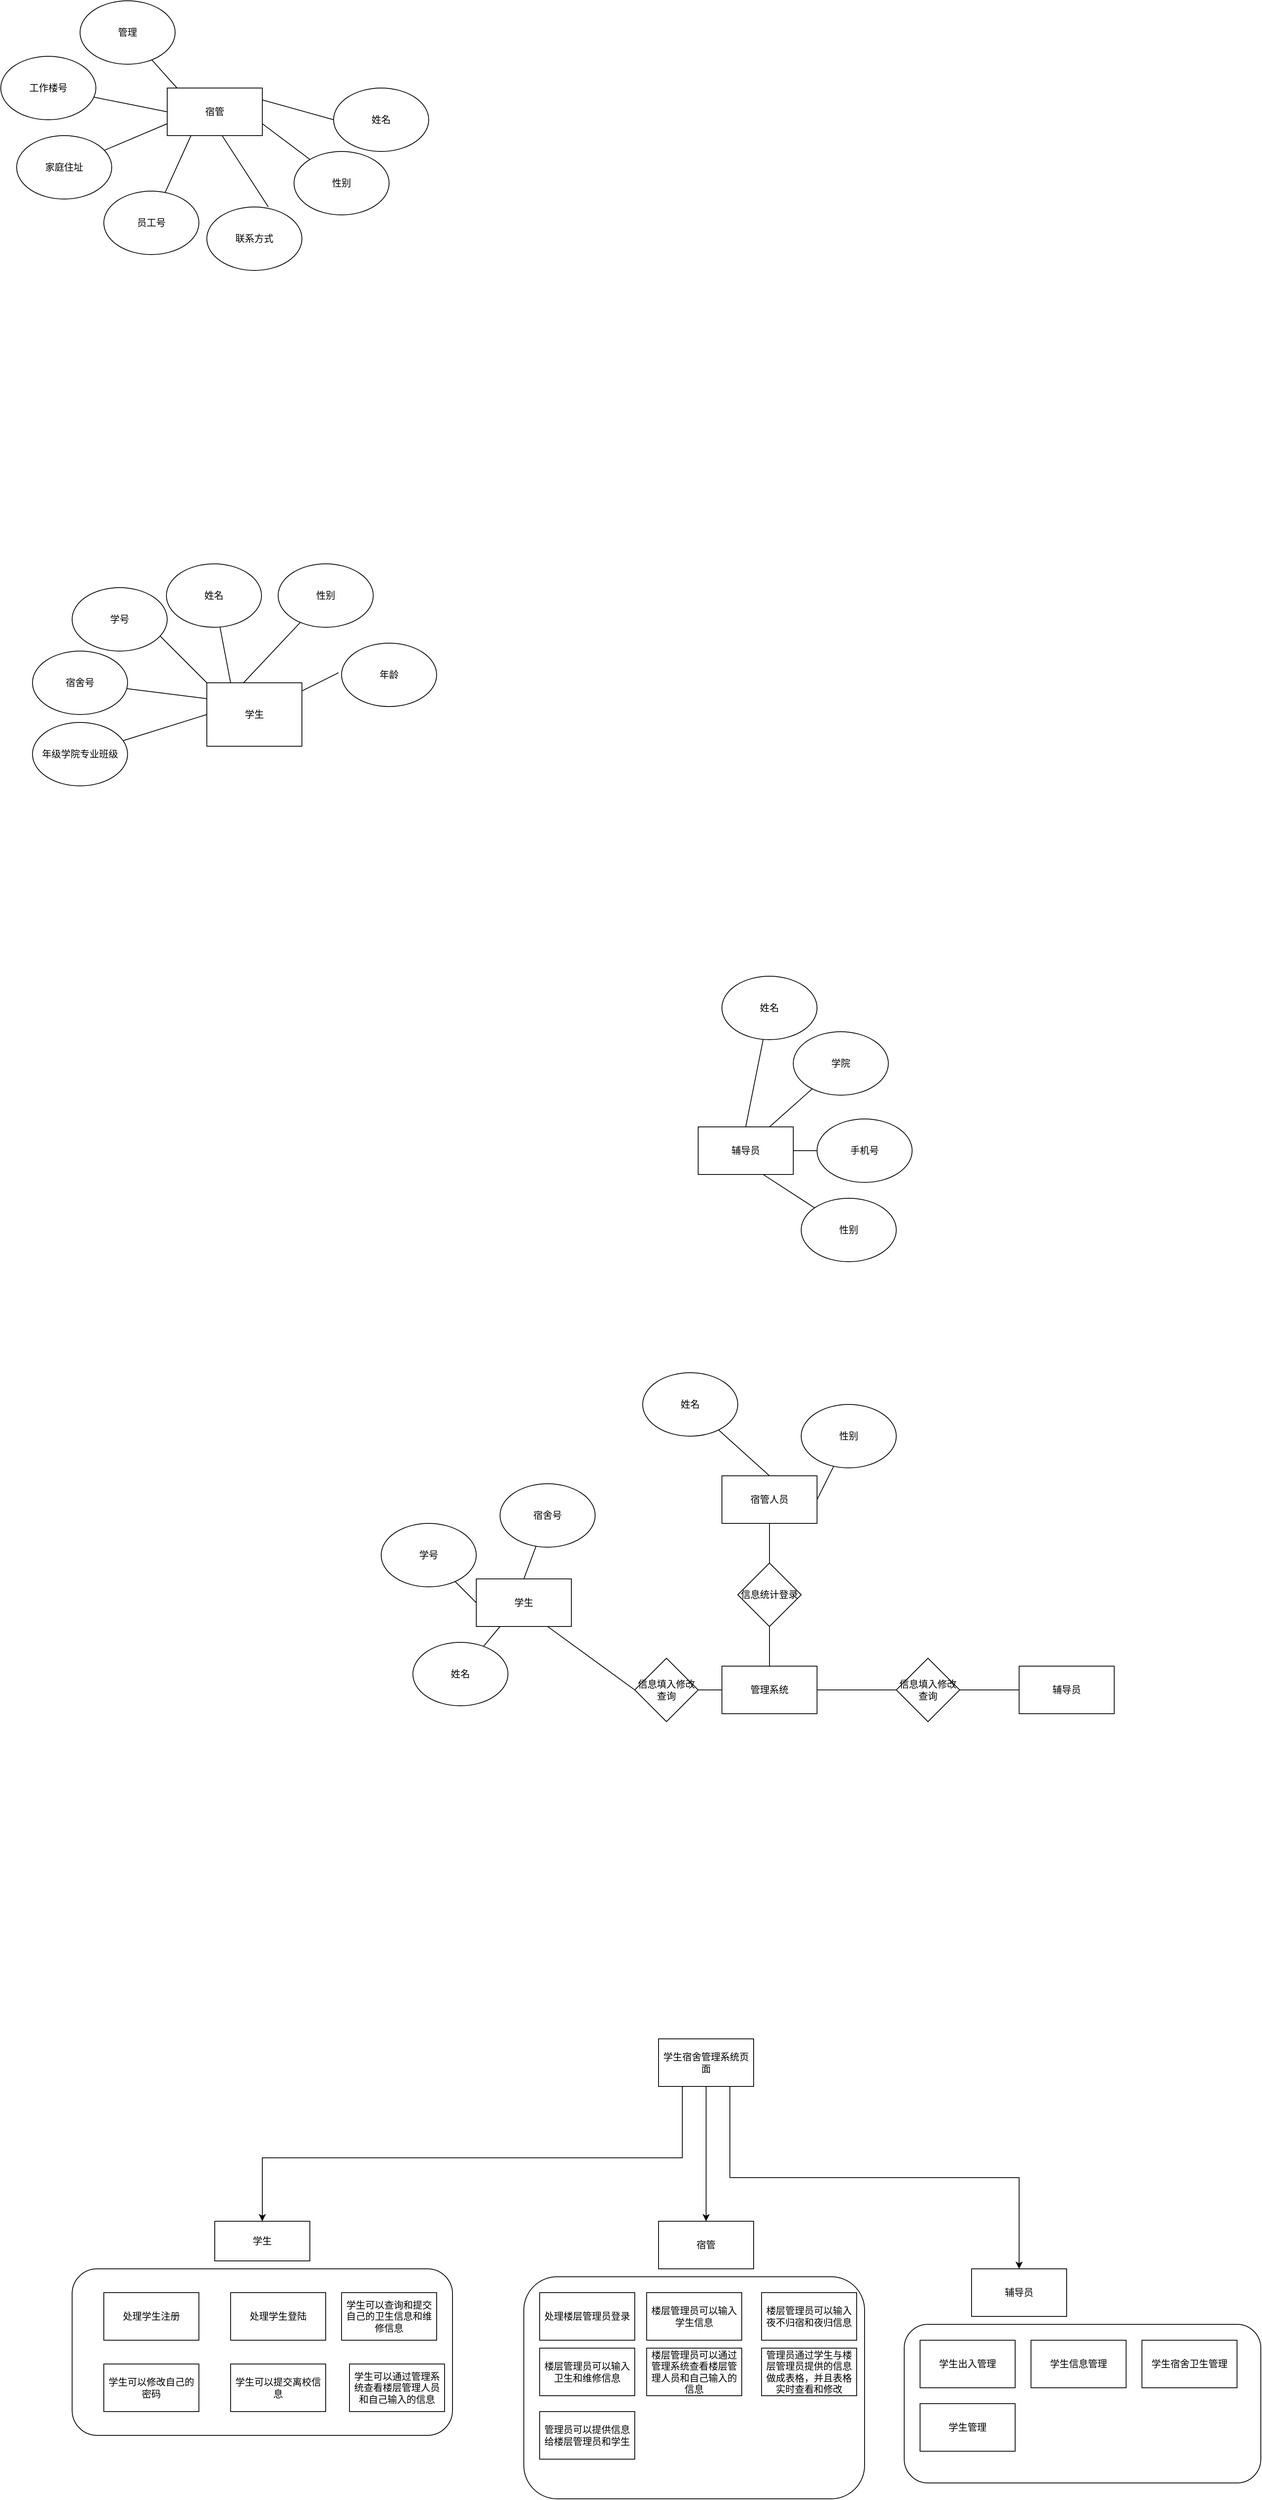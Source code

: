 <mxfile version="21.2.2" type="github">
  <diagram id="R2lEEEUBdFMjLlhIrx00" name="Page-1">
    <mxGraphModel dx="3200" dy="1887" grid="1" gridSize="10" guides="1" tooltips="1" connect="1" arrows="1" fold="1" page="1" pageScale="1" pageWidth="850" pageHeight="1100" math="0" shadow="0" extFonts="Permanent Marker^https://fonts.googleapis.com/css?family=Permanent+Marker">
      <root>
        <mxCell id="0" />
        <mxCell id="1" parent="0" />
        <mxCell id="25i5rknV7NlBSmyeyTin-1" value="学生" style="rounded=0;whiteSpace=wrap;html=1;" vertex="1" parent="1">
          <mxGeometry x="-660" y="30" width="120" height="80" as="geometry" />
        </mxCell>
        <mxCell id="25i5rknV7NlBSmyeyTin-2" value="" style="endArrow=none;html=1;rounded=0;exitX=0;exitY=0;exitDx=0;exitDy=0;" edge="1" parent="1" source="25i5rknV7NlBSmyeyTin-1">
          <mxGeometry width="50" height="50" relative="1" as="geometry">
            <mxPoint x="-670" y="20" as="sourcePoint" />
            <mxPoint x="-720" y="-30" as="targetPoint" />
          </mxGeometry>
        </mxCell>
        <mxCell id="25i5rknV7NlBSmyeyTin-3" value="学号" style="ellipse;whiteSpace=wrap;html=1;" vertex="1" parent="1">
          <mxGeometry x="-830" y="-90" width="120" height="80" as="geometry" />
        </mxCell>
        <mxCell id="25i5rknV7NlBSmyeyTin-4" value="" style="endArrow=none;html=1;rounded=0;exitX=0;exitY=0.5;exitDx=0;exitDy=0;" edge="1" parent="1" source="25i5rknV7NlBSmyeyTin-1" target="25i5rknV7NlBSmyeyTin-13">
          <mxGeometry width="50" height="50" relative="1" as="geometry">
            <mxPoint x="-630" as="sourcePoint" />
            <mxPoint x="-810" y="100" as="targetPoint" />
          </mxGeometry>
        </mxCell>
        <mxCell id="25i5rknV7NlBSmyeyTin-5" value="" style="endArrow=none;html=1;rounded=0;exitX=0;exitY=0.25;exitDx=0;exitDy=0;" edge="1" parent="1" source="25i5rknV7NlBSmyeyTin-1" target="25i5rknV7NlBSmyeyTin-12">
          <mxGeometry width="50" height="50" relative="1" as="geometry">
            <mxPoint x="-630" as="sourcePoint" />
            <mxPoint x="-820" y="30" as="targetPoint" />
          </mxGeometry>
        </mxCell>
        <mxCell id="25i5rknV7NlBSmyeyTin-6" value="" style="endArrow=none;html=1;rounded=0;" edge="1" parent="1" source="25i5rknV7NlBSmyeyTin-1">
          <mxGeometry width="50" height="50" relative="1" as="geometry">
            <mxPoint x="-630" as="sourcePoint" />
            <mxPoint x="-493.772" y="17.358" as="targetPoint" />
          </mxGeometry>
        </mxCell>
        <mxCell id="25i5rknV7NlBSmyeyTin-7" value="" style="endArrow=none;html=1;rounded=0;exitX=0.383;exitY=0.005;exitDx=0;exitDy=0;exitPerimeter=0;" edge="1" parent="1" source="25i5rknV7NlBSmyeyTin-1" target="25i5rknV7NlBSmyeyTin-10">
          <mxGeometry width="50" height="50" relative="1" as="geometry">
            <mxPoint x="-630" as="sourcePoint" />
            <mxPoint x="-550" y="-70" as="targetPoint" />
          </mxGeometry>
        </mxCell>
        <mxCell id="25i5rknV7NlBSmyeyTin-8" value="" style="endArrow=none;html=1;rounded=0;exitX=0.25;exitY=0;exitDx=0;exitDy=0;" edge="1" parent="1" source="25i5rknV7NlBSmyeyTin-1" target="25i5rknV7NlBSmyeyTin-9">
          <mxGeometry width="50" height="50" relative="1" as="geometry">
            <mxPoint x="-670" y="10" as="sourcePoint" />
            <mxPoint x="-651" y="-80" as="targetPoint" />
          </mxGeometry>
        </mxCell>
        <mxCell id="25i5rknV7NlBSmyeyTin-9" value="姓名" style="ellipse;whiteSpace=wrap;html=1;" vertex="1" parent="1">
          <mxGeometry x="-711" y="-120" width="120" height="80" as="geometry" />
        </mxCell>
        <mxCell id="25i5rknV7NlBSmyeyTin-10" value="性别" style="ellipse;whiteSpace=wrap;html=1;" vertex="1" parent="1">
          <mxGeometry x="-570" y="-120" width="120" height="80" as="geometry" />
        </mxCell>
        <mxCell id="25i5rknV7NlBSmyeyTin-11" value="年龄" style="ellipse;whiteSpace=wrap;html=1;" vertex="1" parent="1">
          <mxGeometry x="-490" y="-20" width="120" height="80" as="geometry" />
        </mxCell>
        <mxCell id="25i5rknV7NlBSmyeyTin-12" value="宿舍号" style="ellipse;whiteSpace=wrap;html=1;" vertex="1" parent="1">
          <mxGeometry x="-880" y="-10" width="120" height="80" as="geometry" />
        </mxCell>
        <mxCell id="25i5rknV7NlBSmyeyTin-13" value="年级学院专业班级" style="ellipse;whiteSpace=wrap;html=1;" vertex="1" parent="1">
          <mxGeometry x="-880" y="80" width="120" height="80" as="geometry" />
        </mxCell>
        <mxCell id="25i5rknV7NlBSmyeyTin-23" value="宿管" style="rounded=0;whiteSpace=wrap;html=1;" vertex="1" parent="1">
          <mxGeometry x="-710" y="-720" width="120" height="60" as="geometry" />
        </mxCell>
        <mxCell id="25i5rknV7NlBSmyeyTin-24" value="" style="endArrow=none;html=1;rounded=0;exitX=1;exitY=0.25;exitDx=0;exitDy=0;entryX=0;entryY=0.5;entryDx=0;entryDy=0;" edge="1" parent="1" source="25i5rknV7NlBSmyeyTin-23" target="25i5rknV7NlBSmyeyTin-30">
          <mxGeometry width="50" height="50" relative="1" as="geometry">
            <mxPoint x="-550" y="-570" as="sourcePoint" />
            <mxPoint x="-480" y="-680" as="targetPoint" />
          </mxGeometry>
        </mxCell>
        <mxCell id="25i5rknV7NlBSmyeyTin-25" value="" style="endArrow=none;html=1;rounded=0;exitX=0.577;exitY=1;exitDx=0;exitDy=0;exitPerimeter=0;entryX=0.647;entryY=0;entryDx=0;entryDy=0;entryPerimeter=0;" edge="1" parent="1" source="25i5rknV7NlBSmyeyTin-23" target="25i5rknV7NlBSmyeyTin-28">
          <mxGeometry width="50" height="50" relative="1" as="geometry">
            <mxPoint x="-550" y="-570" as="sourcePoint" />
            <mxPoint x="-550" y="-540" as="targetPoint" />
          </mxGeometry>
        </mxCell>
        <mxCell id="25i5rknV7NlBSmyeyTin-26" value="" style="endArrow=none;html=1;rounded=0;exitX=1;exitY=0.75;exitDx=0;exitDy=0;" edge="1" parent="1" source="25i5rknV7NlBSmyeyTin-23" target="25i5rknV7NlBSmyeyTin-27">
          <mxGeometry width="50" height="50" relative="1" as="geometry">
            <mxPoint x="-550" y="-570" as="sourcePoint" />
            <mxPoint x="-490" y="-600" as="targetPoint" />
          </mxGeometry>
        </mxCell>
        <mxCell id="25i5rknV7NlBSmyeyTin-27" value="性别" style="ellipse;whiteSpace=wrap;html=1;" vertex="1" parent="1">
          <mxGeometry x="-550" y="-640" width="120" height="80" as="geometry" />
        </mxCell>
        <mxCell id="25i5rknV7NlBSmyeyTin-28" value="联系方式" style="ellipse;whiteSpace=wrap;html=1;" vertex="1" parent="1">
          <mxGeometry x="-660" y="-570" width="120" height="80" as="geometry" />
        </mxCell>
        <mxCell id="25i5rknV7NlBSmyeyTin-30" value="姓名" style="ellipse;whiteSpace=wrap;html=1;" vertex="1" parent="1">
          <mxGeometry x="-500" y="-720" width="120" height="80" as="geometry" />
        </mxCell>
        <mxCell id="25i5rknV7NlBSmyeyTin-31" value="" style="endArrow=none;html=1;rounded=0;exitX=0.25;exitY=1;exitDx=0;exitDy=0;" edge="1" parent="1" source="25i5rknV7NlBSmyeyTin-23" target="25i5rknV7NlBSmyeyTin-36">
          <mxGeometry width="50" height="50" relative="1" as="geometry">
            <mxPoint x="-550" y="-570" as="sourcePoint" />
            <mxPoint x="-720" y="-550" as="targetPoint" />
          </mxGeometry>
        </mxCell>
        <mxCell id="25i5rknV7NlBSmyeyTin-32" value="" style="endArrow=none;html=1;rounded=0;exitX=0;exitY=0.75;exitDx=0;exitDy=0;" edge="1" parent="1" source="25i5rknV7NlBSmyeyTin-23" target="25i5rknV7NlBSmyeyTin-33">
          <mxGeometry width="50" height="50" relative="1" as="geometry">
            <mxPoint x="-550" y="-570" as="sourcePoint" />
            <mxPoint x="-800" y="-600" as="targetPoint" />
          </mxGeometry>
        </mxCell>
        <mxCell id="25i5rknV7NlBSmyeyTin-33" value="家庭住址" style="ellipse;whiteSpace=wrap;html=1;" vertex="1" parent="1">
          <mxGeometry x="-900" y="-660" width="120" height="80" as="geometry" />
        </mxCell>
        <mxCell id="25i5rknV7NlBSmyeyTin-34" value="" style="endArrow=none;html=1;rounded=0;exitX=0;exitY=0.5;exitDx=0;exitDy=0;" edge="1" parent="1" source="25i5rknV7NlBSmyeyTin-23" target="25i5rknV7NlBSmyeyTin-35">
          <mxGeometry width="50" height="50" relative="1" as="geometry">
            <mxPoint x="-550" y="-570" as="sourcePoint" />
            <mxPoint x="-860" y="-720" as="targetPoint" />
          </mxGeometry>
        </mxCell>
        <mxCell id="25i5rknV7NlBSmyeyTin-35" value="工作楼号" style="ellipse;whiteSpace=wrap;html=1;" vertex="1" parent="1">
          <mxGeometry x="-920" y="-760" width="120" height="80" as="geometry" />
        </mxCell>
        <mxCell id="25i5rknV7NlBSmyeyTin-36" value="员工号" style="ellipse;whiteSpace=wrap;html=1;" vertex="1" parent="1">
          <mxGeometry x="-790" y="-590" width="120" height="80" as="geometry" />
        </mxCell>
        <mxCell id="25i5rknV7NlBSmyeyTin-37" value="" style="endArrow=none;html=1;rounded=0;exitX=0.103;exitY=0;exitDx=0;exitDy=0;exitPerimeter=0;" edge="1" parent="1" source="25i5rknV7NlBSmyeyTin-23" target="25i5rknV7NlBSmyeyTin-38">
          <mxGeometry width="50" height="50" relative="1" as="geometry">
            <mxPoint x="-550" y="-570" as="sourcePoint" />
            <mxPoint x="-760" y="-790" as="targetPoint" />
          </mxGeometry>
        </mxCell>
        <mxCell id="25i5rknV7NlBSmyeyTin-38" value="管理" style="ellipse;whiteSpace=wrap;html=1;" vertex="1" parent="1">
          <mxGeometry x="-820" y="-830" width="120" height="80" as="geometry" />
        </mxCell>
        <mxCell id="25i5rknV7NlBSmyeyTin-40" value="辅导员" style="rounded=0;whiteSpace=wrap;html=1;" vertex="1" parent="1">
          <mxGeometry x="-40" y="590" width="120" height="60" as="geometry" />
        </mxCell>
        <mxCell id="25i5rknV7NlBSmyeyTin-44" value="" style="endArrow=none;html=1;rounded=0;exitX=1;exitY=0.5;exitDx=0;exitDy=0;" edge="1" parent="1" source="25i5rknV7NlBSmyeyTin-40" target="25i5rknV7NlBSmyeyTin-54">
          <mxGeometry width="50" height="50" relative="1" as="geometry">
            <mxPoint x="-20" y="510" as="sourcePoint" />
            <mxPoint x="170" y="620" as="targetPoint" />
          </mxGeometry>
        </mxCell>
        <mxCell id="25i5rknV7NlBSmyeyTin-45" value="" style="endArrow=none;html=1;rounded=0;exitX=0.75;exitY=0;exitDx=0;exitDy=0;" edge="1" parent="1" source="25i5rknV7NlBSmyeyTin-40" target="25i5rknV7NlBSmyeyTin-53">
          <mxGeometry width="50" height="50" relative="1" as="geometry">
            <mxPoint x="-20" y="510" as="sourcePoint" />
            <mxPoint x="140" y="510" as="targetPoint" />
          </mxGeometry>
        </mxCell>
        <mxCell id="25i5rknV7NlBSmyeyTin-47" value="" style="endArrow=none;html=1;rounded=0;exitX=0.5;exitY=0;exitDx=0;exitDy=0;" edge="1" parent="1" source="25i5rknV7NlBSmyeyTin-40" target="25i5rknV7NlBSmyeyTin-52">
          <mxGeometry width="50" height="50" relative="1" as="geometry">
            <mxPoint x="-20" y="510" as="sourcePoint" />
            <mxPoint x="50" y="440" as="targetPoint" />
          </mxGeometry>
        </mxCell>
        <mxCell id="25i5rknV7NlBSmyeyTin-52" value="姓名" style="ellipse;whiteSpace=wrap;html=1;" vertex="1" parent="1">
          <mxGeometry x="-10" y="400" width="120" height="80" as="geometry" />
        </mxCell>
        <mxCell id="25i5rknV7NlBSmyeyTin-53" value="学院" style="ellipse;whiteSpace=wrap;html=1;" vertex="1" parent="1">
          <mxGeometry x="80" y="470" width="120" height="80" as="geometry" />
        </mxCell>
        <mxCell id="25i5rknV7NlBSmyeyTin-54" value="手机号" style="ellipse;whiteSpace=wrap;html=1;" vertex="1" parent="1">
          <mxGeometry x="110" y="580" width="120" height="80" as="geometry" />
        </mxCell>
        <mxCell id="25i5rknV7NlBSmyeyTin-55" value="" style="endArrow=none;html=1;rounded=0;exitX=0.683;exitY=1;exitDx=0;exitDy=0;exitPerimeter=0;" edge="1" parent="1" source="25i5rknV7NlBSmyeyTin-40" target="25i5rknV7NlBSmyeyTin-56">
          <mxGeometry width="50" height="50" relative="1" as="geometry">
            <mxPoint x="-20" y="510" as="sourcePoint" />
            <mxPoint x="150" y="720" as="targetPoint" />
          </mxGeometry>
        </mxCell>
        <mxCell id="25i5rknV7NlBSmyeyTin-56" value="性别" style="ellipse;whiteSpace=wrap;html=1;" vertex="1" parent="1">
          <mxGeometry x="90" y="680" width="120" height="80" as="geometry" />
        </mxCell>
        <mxCell id="25i5rknV7NlBSmyeyTin-57" value="学生" style="rounded=0;whiteSpace=wrap;html=1;" vertex="1" parent="1">
          <mxGeometry x="-320" y="1160" width="120" height="60" as="geometry" />
        </mxCell>
        <mxCell id="25i5rknV7NlBSmyeyTin-58" value="" style="endArrow=none;html=1;rounded=0;entryX=0.75;entryY=1;entryDx=0;entryDy=0;" edge="1" parent="1" target="25i5rknV7NlBSmyeyTin-57">
          <mxGeometry width="50" height="50" relative="1" as="geometry">
            <mxPoint x="-120" y="1300" as="sourcePoint" />
            <mxPoint x="40" y="1140" as="targetPoint" />
          </mxGeometry>
        </mxCell>
        <mxCell id="25i5rknV7NlBSmyeyTin-64" style="edgeStyle=orthogonalEdgeStyle;rounded=0;orthogonalLoop=1;jettySize=auto;html=1;exitX=0.5;exitY=0;exitDx=0;exitDy=0;" edge="1" parent="1" source="25i5rknV7NlBSmyeyTin-60">
          <mxGeometry relative="1" as="geometry">
            <mxPoint x="-79.545" y="1259.909" as="targetPoint" />
          </mxGeometry>
        </mxCell>
        <mxCell id="25i5rknV7NlBSmyeyTin-60" value="信息填入修改查询" style="rhombus;whiteSpace=wrap;html=1;" vertex="1" parent="1">
          <mxGeometry x="-120" y="1260" width="80" height="80" as="geometry" />
        </mxCell>
        <mxCell id="25i5rknV7NlBSmyeyTin-61" value="" style="endArrow=none;html=1;rounded=0;exitX=1;exitY=0.5;exitDx=0;exitDy=0;" edge="1" parent="1" source="25i5rknV7NlBSmyeyTin-60" target="25i5rknV7NlBSmyeyTin-62">
          <mxGeometry width="50" height="50" relative="1" as="geometry">
            <mxPoint x="-20" y="1270" as="sourcePoint" />
            <mxPoint x="50" y="1300" as="targetPoint" />
          </mxGeometry>
        </mxCell>
        <mxCell id="25i5rknV7NlBSmyeyTin-62" value="管理系统" style="rounded=0;whiteSpace=wrap;html=1;" vertex="1" parent="1">
          <mxGeometry x="-10" y="1270" width="120" height="60" as="geometry" />
        </mxCell>
        <mxCell id="25i5rknV7NlBSmyeyTin-63" value="" style="endArrow=none;html=1;rounded=0;exitX=1;exitY=0.5;exitDx=0;exitDy=0;entryX=0;entryY=0.5;entryDx=0;entryDy=0;" edge="1" parent="1" source="25i5rknV7NlBSmyeyTin-62" target="25i5rknV7NlBSmyeyTin-66">
          <mxGeometry width="50" height="50" relative="1" as="geometry">
            <mxPoint x="-20" y="1270" as="sourcePoint" />
            <mxPoint x="200" y="1300" as="targetPoint" />
          </mxGeometry>
        </mxCell>
        <mxCell id="25i5rknV7NlBSmyeyTin-65" style="edgeStyle=orthogonalEdgeStyle;rounded=0;orthogonalLoop=1;jettySize=auto;html=1;exitX=0.5;exitY=0;exitDx=0;exitDy=0;" edge="1" parent="1">
          <mxGeometry relative="1" as="geometry">
            <mxPoint x="240.455" y="1269.909" as="targetPoint" />
            <mxPoint x="240" y="1270" as="sourcePoint" />
          </mxGeometry>
        </mxCell>
        <mxCell id="25i5rknV7NlBSmyeyTin-66" value="信息填入修改查询" style="rhombus;whiteSpace=wrap;html=1;" vertex="1" parent="1">
          <mxGeometry x="210" y="1260" width="80" height="80" as="geometry" />
        </mxCell>
        <mxCell id="25i5rknV7NlBSmyeyTin-67" value="" style="endArrow=none;html=1;rounded=0;exitX=1;exitY=0.5;exitDx=0;exitDy=0;" edge="1" parent="1" source="25i5rknV7NlBSmyeyTin-66" target="25i5rknV7NlBSmyeyTin-68">
          <mxGeometry width="50" height="50" relative="1" as="geometry">
            <mxPoint x="250" y="1260" as="sourcePoint" />
            <mxPoint x="360" y="1300" as="targetPoint" />
          </mxGeometry>
        </mxCell>
        <mxCell id="25i5rknV7NlBSmyeyTin-68" value="辅导员" style="rounded=0;whiteSpace=wrap;html=1;" vertex="1" parent="1">
          <mxGeometry x="365" y="1270" width="120" height="60" as="geometry" />
        </mxCell>
        <mxCell id="25i5rknV7NlBSmyeyTin-69" value="" style="endArrow=none;html=1;rounded=0;" edge="1" parent="1" target="25i5rknV7NlBSmyeyTin-70">
          <mxGeometry width="50" height="50" relative="1" as="geometry">
            <mxPoint x="50" y="1150" as="sourcePoint" />
            <mxPoint x="50" y="1160" as="targetPoint" />
          </mxGeometry>
        </mxCell>
        <mxCell id="25i5rknV7NlBSmyeyTin-70" value="宿管人员" style="rounded=0;whiteSpace=wrap;html=1;" vertex="1" parent="1">
          <mxGeometry x="-10" y="1030" width="120" height="60" as="geometry" />
        </mxCell>
        <mxCell id="25i5rknV7NlBSmyeyTin-73" value="" style="endArrow=none;html=1;rounded=0;exitX=0;exitY=0.5;exitDx=0;exitDy=0;" edge="1" parent="1" source="25i5rknV7NlBSmyeyTin-57" target="25i5rknV7NlBSmyeyTin-74">
          <mxGeometry width="50" height="50" relative="1" as="geometry">
            <mxPoint x="-40" y="1260" as="sourcePoint" />
            <mxPoint x="-380" y="1130" as="targetPoint" />
          </mxGeometry>
        </mxCell>
        <mxCell id="25i5rknV7NlBSmyeyTin-74" value="学号" style="ellipse;whiteSpace=wrap;html=1;" vertex="1" parent="1">
          <mxGeometry x="-440" y="1090" width="120" height="80" as="geometry" />
        </mxCell>
        <mxCell id="25i5rknV7NlBSmyeyTin-75" value="" style="endArrow=none;html=1;rounded=0;exitX=0.25;exitY=1;exitDx=0;exitDy=0;" edge="1" parent="1" source="25i5rknV7NlBSmyeyTin-57" target="25i5rknV7NlBSmyeyTin-76">
          <mxGeometry width="50" height="50" relative="1" as="geometry">
            <mxPoint x="-40" y="1260" as="sourcePoint" />
            <mxPoint x="-340" y="1280" as="targetPoint" />
          </mxGeometry>
        </mxCell>
        <mxCell id="25i5rknV7NlBSmyeyTin-76" value="姓名" style="ellipse;whiteSpace=wrap;html=1;" vertex="1" parent="1">
          <mxGeometry x="-400" y="1240" width="120" height="80" as="geometry" />
        </mxCell>
        <mxCell id="25i5rknV7NlBSmyeyTin-77" value="" style="endArrow=none;html=1;rounded=0;exitX=0.5;exitY=0;exitDx=0;exitDy=0;" edge="1" parent="1" source="25i5rknV7NlBSmyeyTin-57" target="25i5rknV7NlBSmyeyTin-78">
          <mxGeometry width="50" height="50" relative="1" as="geometry">
            <mxPoint x="-40" y="1260" as="sourcePoint" />
            <mxPoint x="-230" y="1080" as="targetPoint" />
          </mxGeometry>
        </mxCell>
        <mxCell id="25i5rknV7NlBSmyeyTin-78" value="宿舍号" style="ellipse;whiteSpace=wrap;html=1;" vertex="1" parent="1">
          <mxGeometry x="-290" y="1040" width="120" height="80" as="geometry" />
        </mxCell>
        <mxCell id="25i5rknV7NlBSmyeyTin-79" value="" style="endArrow=none;html=1;rounded=0;exitX=0.5;exitY=0;exitDx=0;exitDy=0;" edge="1" parent="1" source="25i5rknV7NlBSmyeyTin-70" target="25i5rknV7NlBSmyeyTin-80">
          <mxGeometry width="50" height="50" relative="1" as="geometry">
            <mxPoint x="30" y="1260" as="sourcePoint" />
            <mxPoint x="110" y="1060" as="targetPoint" />
          </mxGeometry>
        </mxCell>
        <mxCell id="25i5rknV7NlBSmyeyTin-80" value="姓名" style="ellipse;whiteSpace=wrap;html=1;" vertex="1" parent="1">
          <mxGeometry x="-110" y="900" width="120" height="80" as="geometry" />
        </mxCell>
        <mxCell id="25i5rknV7NlBSmyeyTin-81" value="" style="endArrow=none;html=1;rounded=0;exitX=1;exitY=0.5;exitDx=0;exitDy=0;" edge="1" parent="1" source="25i5rknV7NlBSmyeyTin-70" target="25i5rknV7NlBSmyeyTin-82">
          <mxGeometry width="50" height="50" relative="1" as="geometry">
            <mxPoint x="30" y="1260" as="sourcePoint" />
            <mxPoint x="190" y="1160" as="targetPoint" />
          </mxGeometry>
        </mxCell>
        <mxCell id="25i5rknV7NlBSmyeyTin-82" value="性别" style="ellipse;whiteSpace=wrap;html=1;" vertex="1" parent="1">
          <mxGeometry x="90" y="940" width="120" height="80" as="geometry" />
        </mxCell>
        <mxCell id="25i5rknV7NlBSmyeyTin-86" value="信息统计登录" style="rhombus;whiteSpace=wrap;html=1;" vertex="1" parent="1">
          <mxGeometry x="10" y="1140" width="80" height="80" as="geometry" />
        </mxCell>
        <mxCell id="25i5rknV7NlBSmyeyTin-87" value="" style="endArrow=none;html=1;rounded=0;exitX=0.5;exitY=1;exitDx=0;exitDy=0;entryX=0.5;entryY=0;entryDx=0;entryDy=0;" edge="1" parent="1" source="25i5rknV7NlBSmyeyTin-86" target="25i5rknV7NlBSmyeyTin-62">
          <mxGeometry width="50" height="50" relative="1" as="geometry">
            <mxPoint x="30" y="1170" as="sourcePoint" />
            <mxPoint x="80" y="1120" as="targetPoint" />
          </mxGeometry>
        </mxCell>
        <mxCell id="25i5rknV7NlBSmyeyTin-89" style="edgeStyle=orthogonalEdgeStyle;rounded=0;orthogonalLoop=1;jettySize=auto;html=1;exitX=0.25;exitY=1;exitDx=0;exitDy=0;entryX=0.5;entryY=0;entryDx=0;entryDy=0;" edge="1" parent="1" source="25i5rknV7NlBSmyeyTin-88" target="25i5rknV7NlBSmyeyTin-101">
          <mxGeometry relative="1" as="geometry">
            <mxPoint x="-380" y="1970" as="targetPoint" />
            <Array as="points">
              <mxPoint x="-60" y="1890" />
              <mxPoint x="-590" y="1890" />
            </Array>
          </mxGeometry>
        </mxCell>
        <mxCell id="25i5rknV7NlBSmyeyTin-90" style="edgeStyle=orthogonalEdgeStyle;rounded=0;orthogonalLoop=1;jettySize=auto;html=1;exitX=0.5;exitY=1;exitDx=0;exitDy=0;entryX=0.5;entryY=0;entryDx=0;entryDy=0;entryPerimeter=0;" edge="1" parent="1" source="25i5rknV7NlBSmyeyTin-88" target="25i5rknV7NlBSmyeyTin-110">
          <mxGeometry relative="1" as="geometry">
            <mxPoint x="-30" y="1960" as="targetPoint" />
          </mxGeometry>
        </mxCell>
        <mxCell id="25i5rknV7NlBSmyeyTin-91" style="edgeStyle=orthogonalEdgeStyle;rounded=0;orthogonalLoop=1;jettySize=auto;html=1;exitX=0.75;exitY=1;exitDx=0;exitDy=0;entryX=0.5;entryY=0;entryDx=0;entryDy=0;" edge="1" parent="1" source="25i5rknV7NlBSmyeyTin-88" target="25i5rknV7NlBSmyeyTin-93">
          <mxGeometry relative="1" as="geometry">
            <mxPoint x="365" y="2030" as="targetPoint" />
          </mxGeometry>
        </mxCell>
        <mxCell id="25i5rknV7NlBSmyeyTin-88" value="学生宿舍管理系统页面" style="rounded=0;whiteSpace=wrap;html=1;" vertex="1" parent="1">
          <mxGeometry x="-90" y="1740" width="120" height="60" as="geometry" />
        </mxCell>
        <mxCell id="25i5rknV7NlBSmyeyTin-92" value="" style="rounded=1;whiteSpace=wrap;html=1;" vertex="1" parent="1">
          <mxGeometry x="220" y="2100" width="450" height="200" as="geometry" />
        </mxCell>
        <mxCell id="25i5rknV7NlBSmyeyTin-93" value="辅导员" style="rounded=0;whiteSpace=wrap;html=1;" vertex="1" parent="1">
          <mxGeometry x="305" y="2030" width="120" height="60" as="geometry" />
        </mxCell>
        <mxCell id="25i5rknV7NlBSmyeyTin-95" value="&lt;p class=&quot;MsoNormal&quot;&gt;&lt;font face=&quot;serif&quot;&gt;学生出入管理&lt;/font&gt;&lt;/p&gt;" style="rounded=0;whiteSpace=wrap;html=1;" vertex="1" parent="1">
          <mxGeometry x="240" y="2120" width="120" height="60" as="geometry" />
        </mxCell>
        <mxCell id="25i5rknV7NlBSmyeyTin-97" value="&lt;p class=&quot;MsoNormal&quot;&gt;&lt;font face=&quot;serif&quot;&gt;学生信息管理&lt;/font&gt;&lt;/p&gt;" style="rounded=0;whiteSpace=wrap;html=1;" vertex="1" parent="1">
          <mxGeometry x="380" y="2120" width="120" height="60" as="geometry" />
        </mxCell>
        <mxCell id="25i5rknV7NlBSmyeyTin-98" value="&lt;p class=&quot;MsoNormal&quot;&gt;&lt;font face=&quot;serif&quot;&gt;学生宿舍卫生管理&lt;/font&gt;&lt;/p&gt;" style="rounded=0;whiteSpace=wrap;html=1;" vertex="1" parent="1">
          <mxGeometry x="520" y="2120" width="120" height="60" as="geometry" />
        </mxCell>
        <mxCell id="25i5rknV7NlBSmyeyTin-100" value="&lt;p class=&quot;MsoNormal&quot;&gt;&lt;font face=&quot;serif&quot;&gt;学生管理&lt;/font&gt;&lt;/p&gt;" style="rounded=0;whiteSpace=wrap;html=1;" vertex="1" parent="1">
          <mxGeometry x="240" y="2200" width="120" height="60" as="geometry" />
        </mxCell>
        <mxCell id="25i5rknV7NlBSmyeyTin-101" value="学生" style="rounded=0;whiteSpace=wrap;html=1;" vertex="1" parent="1">
          <mxGeometry x="-650" y="1970" width="120" height="50" as="geometry" />
        </mxCell>
        <mxCell id="25i5rknV7NlBSmyeyTin-102" value="" style="rounded=1;whiteSpace=wrap;html=1;" vertex="1" parent="1">
          <mxGeometry x="-830" y="2030" width="480" height="210" as="geometry" />
        </mxCell>
        <mxCell id="25i5rknV7NlBSmyeyTin-103" value="&lt;p class=&quot;MsoNormal&quot;&gt;&lt;font face=&quot;serif&quot;&gt;处理学生注册&lt;/font&gt;&lt;/p&gt;" style="rounded=0;whiteSpace=wrap;html=1;" vertex="1" parent="1">
          <mxGeometry x="-790" y="2060" width="120" height="60" as="geometry" />
        </mxCell>
        <mxCell id="25i5rknV7NlBSmyeyTin-104" value="&lt;p class=&quot;MsoNormal&quot;&gt;&lt;font face=&quot;serif&quot;&gt;处理学生登陆&lt;/font&gt;&lt;/p&gt;" style="rounded=0;whiteSpace=wrap;html=1;" vertex="1" parent="1">
          <mxGeometry x="-630" y="2060" width="120" height="60" as="geometry" />
        </mxCell>
        <mxCell id="25i5rknV7NlBSmyeyTin-105" value="&lt;p class=&quot;MsoNormal&quot;&gt;&lt;font face=&quot;serif&quot;&gt;学生可以查询和提交自己的卫生信息和维修信息&lt;/font&gt;&lt;/p&gt;" style="rounded=0;whiteSpace=wrap;html=1;" vertex="1" parent="1">
          <mxGeometry x="-490" y="2060" width="120" height="60" as="geometry" />
        </mxCell>
        <mxCell id="25i5rknV7NlBSmyeyTin-106" value="&lt;p class=&quot;MsoNormal&quot;&gt;&lt;font face=&quot;serif&quot;&gt;学生可以修改自己的密码&lt;/font&gt;&lt;/p&gt;" style="rounded=0;whiteSpace=wrap;html=1;" vertex="1" parent="1">
          <mxGeometry x="-790" y="2150" width="120" height="60" as="geometry" />
        </mxCell>
        <mxCell id="25i5rknV7NlBSmyeyTin-107" value="&lt;p class=&quot;MsoNormal&quot;&gt;&lt;font face=&quot;serif&quot;&gt;学生可以提交离校信息&lt;/font&gt;&lt;/p&gt;" style="rounded=0;whiteSpace=wrap;html=1;" vertex="1" parent="1">
          <mxGeometry x="-630" y="2150" width="120" height="60" as="geometry" />
        </mxCell>
        <mxCell id="25i5rknV7NlBSmyeyTin-108" value="&lt;p class=&quot;MsoNormal&quot;&gt;&lt;font face=&quot;serif&quot;&gt;学生可以通过管理系统查看楼层管理人员和自己输入的信息&lt;/font&gt;&lt;/p&gt;" style="rounded=0;whiteSpace=wrap;html=1;" vertex="1" parent="1">
          <mxGeometry x="-480" y="2150" width="120" height="60" as="geometry" />
        </mxCell>
        <mxCell id="25i5rknV7NlBSmyeyTin-109" style="edgeStyle=orthogonalEdgeStyle;rounded=0;orthogonalLoop=1;jettySize=auto;html=1;exitX=0.5;exitY=1;exitDx=0;exitDy=0;" edge="1" parent="1" source="25i5rknV7NlBSmyeyTin-102" target="25i5rknV7NlBSmyeyTin-102">
          <mxGeometry relative="1" as="geometry" />
        </mxCell>
        <mxCell id="25i5rknV7NlBSmyeyTin-110" value="宿管" style="rounded=0;whiteSpace=wrap;html=1;" vertex="1" parent="1">
          <mxGeometry x="-90" y="1970" width="120" height="60" as="geometry" />
        </mxCell>
        <mxCell id="25i5rknV7NlBSmyeyTin-111" value="" style="rounded=1;whiteSpace=wrap;html=1;" vertex="1" parent="1">
          <mxGeometry x="-260" y="2040" width="430" height="280" as="geometry" />
        </mxCell>
        <mxCell id="25i5rknV7NlBSmyeyTin-112" value="&lt;p class=&quot;MsoNormal&quot;&gt;&lt;font face=&quot;serif&quot;&gt;处理楼层管理员登录&lt;/font&gt;&lt;/p&gt;" style="rounded=0;whiteSpace=wrap;html=1;" vertex="1" parent="1">
          <mxGeometry x="-240" y="2060" width="120" height="60" as="geometry" />
        </mxCell>
        <mxCell id="25i5rknV7NlBSmyeyTin-113" value="&lt;p class=&quot;MsoNormal&quot;&gt;&lt;font face=&quot;serif&quot;&gt;楼层管理员可以输入学生信息&lt;/font&gt;&lt;/p&gt;" style="rounded=0;whiteSpace=wrap;html=1;" vertex="1" parent="1">
          <mxGeometry x="-105" y="2060" width="120" height="60" as="geometry" />
        </mxCell>
        <mxCell id="25i5rknV7NlBSmyeyTin-114" value="&lt;p class=&quot;MsoNormal&quot;&gt;&lt;font face=&quot;serif&quot;&gt;楼层管理员可以输入夜不归宿和夜归信息&lt;/font&gt;&lt;/p&gt;" style="rounded=0;whiteSpace=wrap;html=1;" vertex="1" parent="1">
          <mxGeometry x="40" y="2060" width="120" height="60" as="geometry" />
        </mxCell>
        <mxCell id="25i5rknV7NlBSmyeyTin-115" value="&lt;p class=&quot;MsoNormal&quot;&gt;&lt;font face=&quot;serif&quot;&gt;楼层管理员可以输入卫生和维修信息&lt;/font&gt;&lt;/p&gt;" style="rounded=0;whiteSpace=wrap;html=1;" vertex="1" parent="1">
          <mxGeometry x="-240" y="2130" width="120" height="60" as="geometry" />
        </mxCell>
        <mxCell id="25i5rknV7NlBSmyeyTin-116" value="&lt;p class=&quot;MsoNormal&quot;&gt;&lt;font face=&quot;serif&quot;&gt;楼层管理员可以通过管理系统查看楼层管理人员和自己输入的信息&lt;/font&gt;&lt;/p&gt;" style="rounded=0;whiteSpace=wrap;html=1;" vertex="1" parent="1">
          <mxGeometry x="-105" y="2130" width="120" height="60" as="geometry" />
        </mxCell>
        <mxCell id="25i5rknV7NlBSmyeyTin-117" value="&lt;p class=&quot;MsoNormal&quot;&gt;&lt;font face=&quot;serif&quot;&gt;管理员通过学生与楼层管理员提供的信息做成表格，并且表格实时查看和修改&lt;/font&gt;&lt;/p&gt;" style="rounded=0;whiteSpace=wrap;html=1;" vertex="1" parent="1">
          <mxGeometry x="40" y="2130" width="120" height="60" as="geometry" />
        </mxCell>
        <mxCell id="25i5rknV7NlBSmyeyTin-118" value="&lt;p class=&quot;MsoNormal&quot;&gt;&lt;font face=&quot;serif&quot;&gt;管理员可以提供信息给楼层管理员和学生&lt;/font&gt;&lt;/p&gt;" style="rounded=0;whiteSpace=wrap;html=1;" vertex="1" parent="1">
          <mxGeometry x="-240" y="2210" width="120" height="60" as="geometry" />
        </mxCell>
      </root>
    </mxGraphModel>
  </diagram>
</mxfile>
